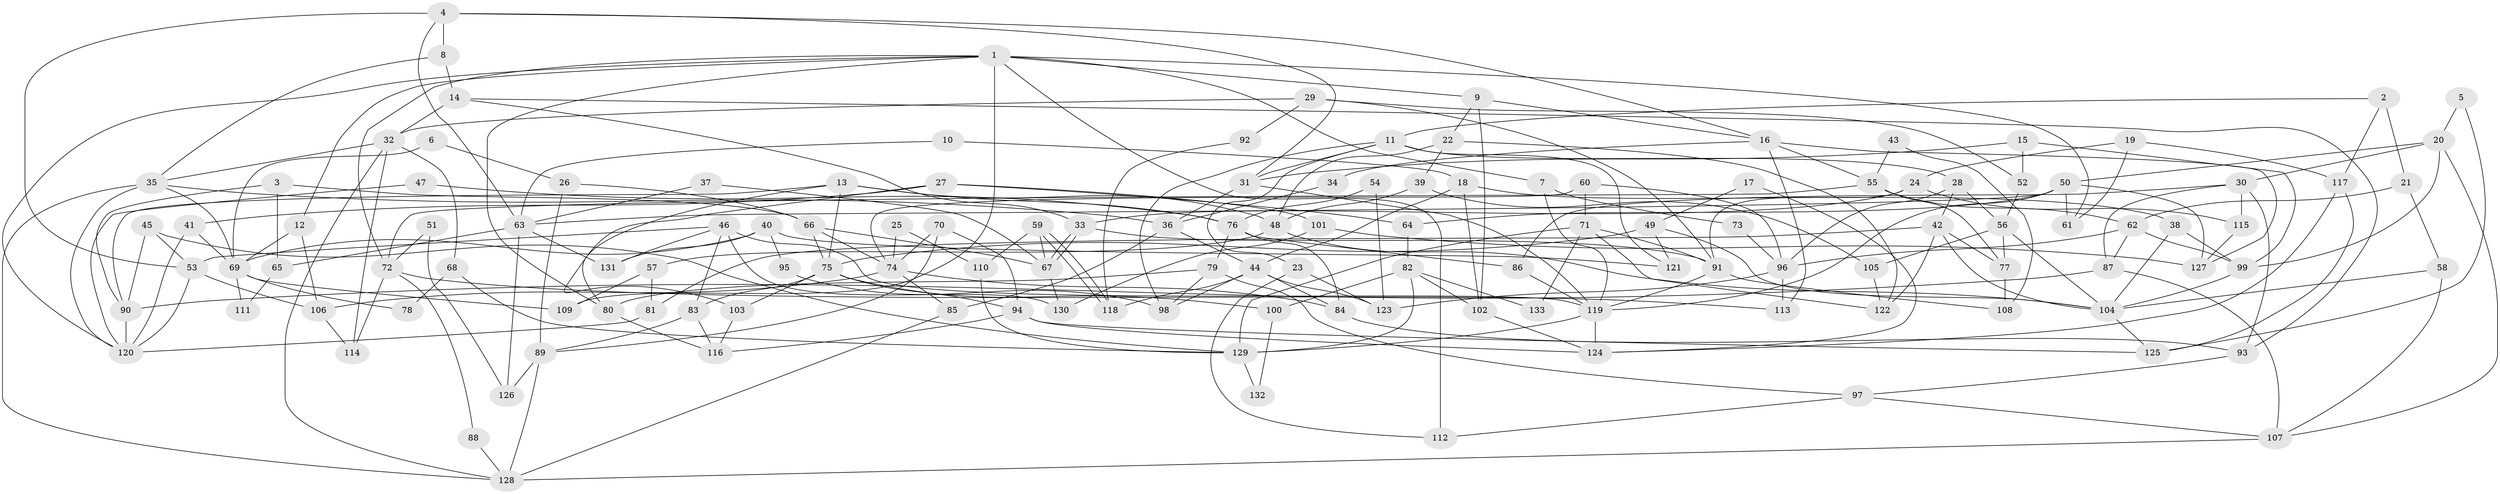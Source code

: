 // coarse degree distribution, {11: 0.011363636363636364, 3: 0.22727272727272727, 5: 0.13636363636363635, 2: 0.10227272727272728, 9: 0.045454545454545456, 7: 0.10227272727272728, 4: 0.14772727272727273, 6: 0.14772727272727273, 8: 0.07954545454545454}
// Generated by graph-tools (version 1.1) at 2025/42/03/06/25 10:42:01]
// undirected, 133 vertices, 266 edges
graph export_dot {
graph [start="1"]
  node [color=gray90,style=filled];
  1;
  2;
  3;
  4;
  5;
  6;
  7;
  8;
  9;
  10;
  11;
  12;
  13;
  14;
  15;
  16;
  17;
  18;
  19;
  20;
  21;
  22;
  23;
  24;
  25;
  26;
  27;
  28;
  29;
  30;
  31;
  32;
  33;
  34;
  35;
  36;
  37;
  38;
  39;
  40;
  41;
  42;
  43;
  44;
  45;
  46;
  47;
  48;
  49;
  50;
  51;
  52;
  53;
  54;
  55;
  56;
  57;
  58;
  59;
  60;
  61;
  62;
  63;
  64;
  65;
  66;
  67;
  68;
  69;
  70;
  71;
  72;
  73;
  74;
  75;
  76;
  77;
  78;
  79;
  80;
  81;
  82;
  83;
  84;
  85;
  86;
  87;
  88;
  89;
  90;
  91;
  92;
  93;
  94;
  95;
  96;
  97;
  98;
  99;
  100;
  101;
  102;
  103;
  104;
  105;
  106;
  107;
  108;
  109;
  110;
  111;
  112;
  113;
  114;
  115;
  116;
  117;
  118;
  119;
  120;
  121;
  122;
  123;
  124;
  125;
  126;
  127;
  128;
  129;
  130;
  131;
  132;
  133;
  1 -- 120;
  1 -- 80;
  1 -- 7;
  1 -- 9;
  1 -- 12;
  1 -- 61;
  1 -- 72;
  1 -- 109;
  1 -- 112;
  2 -- 21;
  2 -- 11;
  2 -- 117;
  3 -- 66;
  3 -- 90;
  3 -- 65;
  4 -- 31;
  4 -- 8;
  4 -- 16;
  4 -- 53;
  4 -- 63;
  5 -- 125;
  5 -- 20;
  6 -- 69;
  6 -- 26;
  7 -- 119;
  7 -- 73;
  8 -- 35;
  8 -- 14;
  9 -- 16;
  9 -- 22;
  9 -- 102;
  10 -- 18;
  10 -- 63;
  11 -- 28;
  11 -- 121;
  11 -- 23;
  11 -- 31;
  11 -- 98;
  12 -- 106;
  12 -- 69;
  13 -- 103;
  13 -- 48;
  13 -- 75;
  13 -- 76;
  13 -- 90;
  14 -- 32;
  14 -- 33;
  14 -- 93;
  15 -- 31;
  15 -- 99;
  15 -- 52;
  16 -- 113;
  16 -- 34;
  16 -- 55;
  16 -- 127;
  17 -- 124;
  17 -- 49;
  18 -- 44;
  18 -- 102;
  18 -- 38;
  19 -- 117;
  19 -- 61;
  19 -- 24;
  20 -- 50;
  20 -- 30;
  20 -- 99;
  20 -- 107;
  21 -- 58;
  21 -- 62;
  22 -- 39;
  22 -- 48;
  22 -- 122;
  23 -- 112;
  23 -- 123;
  24 -- 91;
  24 -- 33;
  24 -- 115;
  25 -- 74;
  25 -- 110;
  26 -- 66;
  26 -- 89;
  27 -- 41;
  27 -- 80;
  27 -- 64;
  27 -- 101;
  28 -- 42;
  28 -- 56;
  28 -- 96;
  29 -- 91;
  29 -- 32;
  29 -- 52;
  29 -- 92;
  30 -- 87;
  30 -- 93;
  30 -- 86;
  30 -- 115;
  31 -- 119;
  31 -- 36;
  32 -- 114;
  32 -- 35;
  32 -- 68;
  32 -- 128;
  33 -- 67;
  33 -- 67;
  33 -- 91;
  34 -- 36;
  35 -- 128;
  35 -- 120;
  35 -- 36;
  35 -- 69;
  36 -- 44;
  36 -- 85;
  37 -- 67;
  37 -- 63;
  38 -- 104;
  38 -- 99;
  39 -- 105;
  39 -- 48;
  40 -- 131;
  40 -- 69;
  40 -- 95;
  40 -- 121;
  41 -- 69;
  41 -- 120;
  42 -- 104;
  42 -- 122;
  42 -- 77;
  42 -- 81;
  43 -- 55;
  43 -- 108;
  44 -- 123;
  44 -- 84;
  44 -- 98;
  44 -- 118;
  45 -- 90;
  45 -- 129;
  45 -- 53;
  46 -- 130;
  46 -- 53;
  46 -- 83;
  46 -- 119;
  46 -- 131;
  47 -- 76;
  47 -- 120;
  48 -- 57;
  48 -- 104;
  49 -- 104;
  49 -- 75;
  49 -- 121;
  50 -- 127;
  50 -- 119;
  50 -- 61;
  50 -- 63;
  50 -- 64;
  51 -- 126;
  51 -- 72;
  52 -- 56;
  53 -- 106;
  53 -- 120;
  54 -- 123;
  54 -- 76;
  55 -- 77;
  55 -- 62;
  55 -- 72;
  56 -- 104;
  56 -- 77;
  56 -- 105;
  57 -- 81;
  57 -- 109;
  58 -- 107;
  58 -- 104;
  59 -- 118;
  59 -- 118;
  59 -- 67;
  59 -- 110;
  60 -- 96;
  60 -- 74;
  60 -- 71;
  62 -- 99;
  62 -- 87;
  62 -- 96;
  63 -- 65;
  63 -- 126;
  63 -- 131;
  64 -- 82;
  65 -- 111;
  66 -- 75;
  66 -- 74;
  66 -- 67;
  67 -- 130;
  68 -- 129;
  68 -- 78;
  69 -- 78;
  69 -- 109;
  69 -- 111;
  70 -- 94;
  70 -- 74;
  70 -- 89;
  71 -- 91;
  71 -- 122;
  71 -- 129;
  71 -- 133;
  72 -- 88;
  72 -- 113;
  72 -- 114;
  73 -- 96;
  74 -- 85;
  74 -- 84;
  74 -- 106;
  75 -- 83;
  75 -- 94;
  75 -- 100;
  75 -- 103;
  76 -- 86;
  76 -- 79;
  76 -- 84;
  77 -- 108;
  79 -- 98;
  79 -- 80;
  79 -- 97;
  80 -- 116;
  81 -- 120;
  82 -- 102;
  82 -- 100;
  82 -- 129;
  82 -- 133;
  83 -- 89;
  83 -- 116;
  84 -- 93;
  85 -- 128;
  86 -- 119;
  87 -- 107;
  87 -- 90;
  88 -- 128;
  89 -- 128;
  89 -- 126;
  90 -- 120;
  91 -- 119;
  91 -- 108;
  92 -- 118;
  93 -- 97;
  94 -- 125;
  94 -- 116;
  94 -- 124;
  95 -- 98;
  96 -- 113;
  96 -- 123;
  97 -- 107;
  97 -- 112;
  99 -- 104;
  100 -- 132;
  101 -- 127;
  101 -- 130;
  102 -- 124;
  103 -- 116;
  104 -- 125;
  105 -- 122;
  106 -- 114;
  107 -- 128;
  110 -- 129;
  115 -- 127;
  117 -- 124;
  117 -- 125;
  119 -- 129;
  119 -- 124;
  129 -- 132;
}
